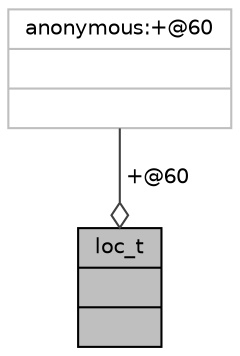 digraph "loc_t"
{
 // INTERACTIVE_SVG=YES
  bgcolor="transparent";
  edge [fontname="Helvetica",fontsize="10",labelfontname="Helvetica",labelfontsize="10"];
  node [fontname="Helvetica",fontsize="10",shape=record];
  Node59 [label="{loc_t\n||}",height=0.2,width=0.4,color="black", fillcolor="grey75", style="filled", fontcolor="black"];
  Node60 -> Node59 [color="grey25",fontsize="10",style="solid",label=" +@60" ,arrowhead="odiamond",fontname="Helvetica"];
  Node60 [label="{anonymous:+@60\n||}",height=0.2,width=0.4,color="grey75"];
}
